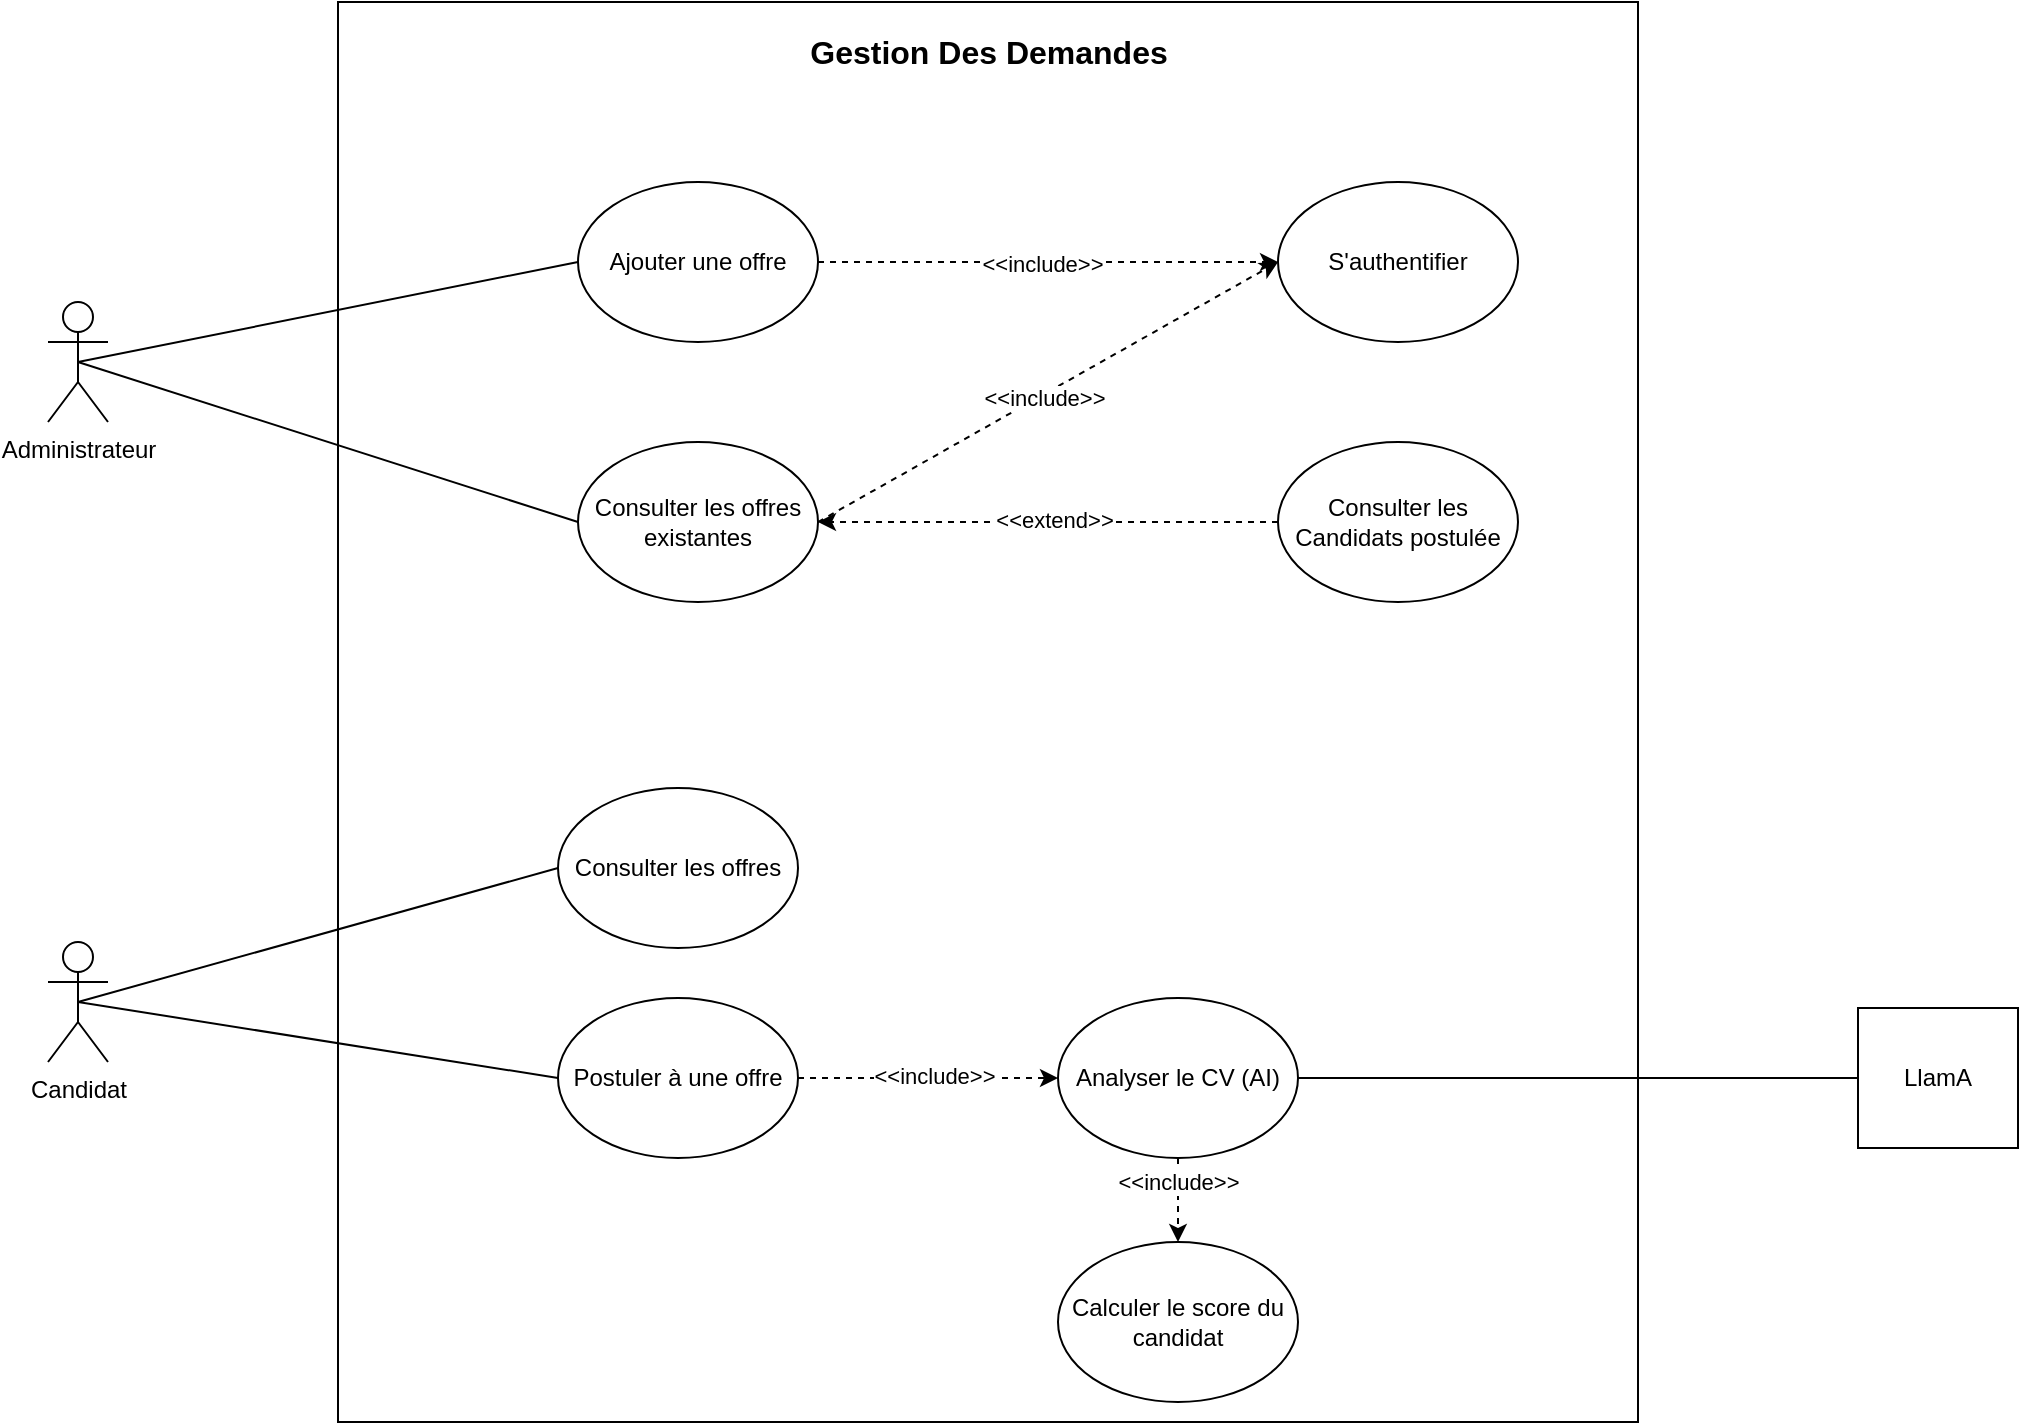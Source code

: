 <mxfile version="27.1.1">
  <diagram name="Page-1" id="1hk51o4JfsE4ce02fBWJ">
    <mxGraphModel dx="1426" dy="777" grid="1" gridSize="10" guides="1" tooltips="1" connect="1" arrows="1" fold="1" page="1" pageScale="1" pageWidth="827" pageHeight="1169" math="0" shadow="0">
      <root>
        <mxCell id="0" />
        <mxCell id="1" parent="0" />
        <mxCell id="I4vJo0qSFJRFY2jhur6u-64" value="" style="rounded=0;whiteSpace=wrap;html=1;" parent="1" vertex="1">
          <mxGeometry x="490" y="110" width="650" height="710" as="geometry" />
        </mxCell>
        <mxCell id="I4vJo0qSFJRFY2jhur6u-65" value="Gestion Des Demandes" style="text;html=1;align=center;verticalAlign=middle;resizable=0;points=[];autosize=1;strokeColor=none;fillColor=none;fontStyle=1;fontSize=16;" parent="1" vertex="1">
          <mxGeometry x="720" y="120" width="190" height="30" as="geometry" />
        </mxCell>
        <mxCell id="I4vJo0qSFJRFY2jhur6u-66" value="Administrateur" style="shape=umlActor;verticalLabelPosition=bottom;verticalAlign=top;html=1;outlineConnect=0;" parent="1" vertex="1">
          <mxGeometry x="345" y="260" width="30" height="60" as="geometry" />
        </mxCell>
        <mxCell id="I4vJo0qSFJRFY2jhur6u-67" value="Candidat" style="shape=umlActor;verticalLabelPosition=bottom;verticalAlign=top;html=1;outlineConnect=0;" parent="1" vertex="1">
          <mxGeometry x="345" y="580" width="30" height="60" as="geometry" />
        </mxCell>
        <mxCell id="I4vJo0qSFJRFY2jhur6u-68" value="Ajouter une offre" style="ellipse;whiteSpace=wrap;html=1;" parent="1" vertex="1">
          <mxGeometry x="610" y="200" width="120" height="80" as="geometry" />
        </mxCell>
        <mxCell id="I4vJo0qSFJRFY2jhur6u-69" value="Consulter les offres existantes" style="ellipse;whiteSpace=wrap;html=1;" parent="1" vertex="1">
          <mxGeometry x="610" y="330" width="120" height="80" as="geometry" />
        </mxCell>
        <mxCell id="I4vJo0qSFJRFY2jhur6u-70" value="Consulter les offres" style="ellipse;whiteSpace=wrap;html=1;" parent="1" vertex="1">
          <mxGeometry x="600" y="503" width="120" height="80" as="geometry" />
        </mxCell>
        <mxCell id="I4vJo0qSFJRFY2jhur6u-71" value="Postuler à une offre" style="ellipse;whiteSpace=wrap;html=1;" parent="1" vertex="1">
          <mxGeometry x="600" y="608" width="120" height="80" as="geometry" />
        </mxCell>
        <mxCell id="I4vJo0qSFJRFY2jhur6u-72" value="S&#39;authentifier" style="ellipse;whiteSpace=wrap;html=1;" parent="1" vertex="1">
          <mxGeometry x="960" y="200" width="120" height="80" as="geometry" />
        </mxCell>
        <mxCell id="I4vJo0qSFJRFY2jhur6u-73" value="" style="endArrow=classic;dashed=1;html=1;rounded=0;exitX=1;exitY=0.5;exitDx=0;exitDy=0;endFill=1;entryX=0;entryY=0.5;entryDx=0;entryDy=0;" parent="1" source="I4vJo0qSFJRFY2jhur6u-68" target="I4vJo0qSFJRFY2jhur6u-72" edge="1">
          <mxGeometry width="50" height="50" relative="1" as="geometry">
            <mxPoint x="300" y="70" as="sourcePoint" />
            <mxPoint x="978" y="268" as="targetPoint" />
          </mxGeometry>
        </mxCell>
        <mxCell id="I4vJo0qSFJRFY2jhur6u-74" value="&amp;lt;&amp;lt;include&amp;gt;&amp;gt;" style="edgeLabel;html=1;align=center;verticalAlign=middle;resizable=0;points=[];" parent="I4vJo0qSFJRFY2jhur6u-73" vertex="1" connectable="0">
          <mxGeometry x="-0.027" y="-1" relative="1" as="geometry">
            <mxPoint as="offset" />
          </mxGeometry>
        </mxCell>
        <mxCell id="I4vJo0qSFJRFY2jhur6u-75" value="" style="endArrow=classic;dashed=1;html=1;rounded=0;exitX=1;exitY=0.5;exitDx=0;exitDy=0;endFill=1;entryX=0;entryY=0.5;entryDx=0;entryDy=0;" parent="1" source="I4vJo0qSFJRFY2jhur6u-69" target="I4vJo0qSFJRFY2jhur6u-72" edge="1">
          <mxGeometry width="50" height="50" relative="1" as="geometry">
            <mxPoint x="790" y="274" as="sourcePoint" />
            <mxPoint x="1020" y="274" as="targetPoint" />
          </mxGeometry>
        </mxCell>
        <mxCell id="I4vJo0qSFJRFY2jhur6u-76" value="&amp;lt;&amp;lt;include&amp;gt;&amp;gt;" style="edgeLabel;html=1;align=center;verticalAlign=middle;resizable=0;points=[];" parent="I4vJo0qSFJRFY2jhur6u-75" vertex="1" connectable="0">
          <mxGeometry x="-0.027" y="-1" relative="1" as="geometry">
            <mxPoint as="offset" />
          </mxGeometry>
        </mxCell>
        <mxCell id="I4vJo0qSFJRFY2jhur6u-77" value="Consulter les Candidats postulée" style="ellipse;whiteSpace=wrap;html=1;" parent="1" vertex="1">
          <mxGeometry x="960" y="330" width="120" height="80" as="geometry" />
        </mxCell>
        <mxCell id="I4vJo0qSFJRFY2jhur6u-78" value="" style="endArrow=classic;dashed=1;html=1;rounded=0;exitX=0;exitY=0.5;exitDx=0;exitDy=0;endFill=1;entryX=1;entryY=0.5;entryDx=0;entryDy=0;" parent="1" source="I4vJo0qSFJRFY2jhur6u-77" target="I4vJo0qSFJRFY2jhur6u-69" edge="1">
          <mxGeometry width="50" height="50" relative="1" as="geometry">
            <mxPoint x="946" y="395" as="sourcePoint" />
            <mxPoint x="714" y="350" as="targetPoint" />
          </mxGeometry>
        </mxCell>
        <mxCell id="I4vJo0qSFJRFY2jhur6u-79" value="&amp;lt;&amp;lt;extend&amp;gt;&amp;gt;" style="edgeLabel;html=1;align=center;verticalAlign=middle;resizable=0;points=[];" parent="I4vJo0qSFJRFY2jhur6u-78" vertex="1" connectable="0">
          <mxGeometry x="-0.027" y="-1" relative="1" as="geometry">
            <mxPoint as="offset" />
          </mxGeometry>
        </mxCell>
        <mxCell id="I4vJo0qSFJRFY2jhur6u-80" value="" style="endArrow=none;html=1;rounded=0;exitX=0.5;exitY=0.5;exitDx=0;exitDy=0;exitPerimeter=0;entryX=0;entryY=0.5;entryDx=0;entryDy=0;" parent="1" source="I4vJo0qSFJRFY2jhur6u-66" target="I4vJo0qSFJRFY2jhur6u-68" edge="1">
          <mxGeometry width="50" height="50" relative="1" as="geometry">
            <mxPoint x="400" y="300" as="sourcePoint" />
            <mxPoint x="450" y="250" as="targetPoint" />
          </mxGeometry>
        </mxCell>
        <mxCell id="I4vJo0qSFJRFY2jhur6u-81" value="" style="endArrow=none;html=1;rounded=0;exitX=0.5;exitY=0.5;exitDx=0;exitDy=0;exitPerimeter=0;entryX=0;entryY=0.5;entryDx=0;entryDy=0;" parent="1" source="I4vJo0qSFJRFY2jhur6u-66" target="I4vJo0qSFJRFY2jhur6u-69" edge="1">
          <mxGeometry width="50" height="50" relative="1" as="geometry">
            <mxPoint x="620" y="430" as="sourcePoint" />
            <mxPoint x="870" y="380" as="targetPoint" />
          </mxGeometry>
        </mxCell>
        <mxCell id="I4vJo0qSFJRFY2jhur6u-82" value="" style="endArrow=none;html=1;rounded=0;exitX=0.5;exitY=0.5;exitDx=0;exitDy=0;exitPerimeter=0;entryX=0;entryY=0.5;entryDx=0;entryDy=0;" parent="1" source="I4vJo0qSFJRFY2jhur6u-67" target="I4vJo0qSFJRFY2jhur6u-70" edge="1">
          <mxGeometry width="50" height="50" relative="1" as="geometry">
            <mxPoint x="340" y="440" as="sourcePoint" />
            <mxPoint x="590" y="520" as="targetPoint" />
          </mxGeometry>
        </mxCell>
        <mxCell id="I4vJo0qSFJRFY2jhur6u-83" value="" style="endArrow=none;html=1;rounded=0;exitX=0.5;exitY=0.5;exitDx=0;exitDy=0;exitPerimeter=0;entryX=0;entryY=0.5;entryDx=0;entryDy=0;" parent="1" source="I4vJo0qSFJRFY2jhur6u-67" target="I4vJo0qSFJRFY2jhur6u-71" edge="1">
          <mxGeometry width="50" height="50" relative="1" as="geometry">
            <mxPoint x="370" y="677" as="sourcePoint" />
            <mxPoint x="610" y="610" as="targetPoint" />
          </mxGeometry>
        </mxCell>
        <mxCell id="I4vJo0qSFJRFY2jhur6u-84" value="Analyser le CV (AI)" style="ellipse;whiteSpace=wrap;html=1;" parent="1" vertex="1">
          <mxGeometry x="850" y="608" width="120" height="80" as="geometry" />
        </mxCell>
        <mxCell id="I4vJo0qSFJRFY2jhur6u-85" value="Calculer le score du candidat" style="ellipse;whiteSpace=wrap;html=1;" parent="1" vertex="1">
          <mxGeometry x="850" y="730" width="120" height="80" as="geometry" />
        </mxCell>
        <mxCell id="I4vJo0qSFJRFY2jhur6u-86" value="" style="endArrow=classic;dashed=1;html=1;rounded=0;exitX=1;exitY=0.5;exitDx=0;exitDy=0;entryX=0;entryY=0.5;entryDx=0;entryDy=0;endFill=1;" parent="1" source="I4vJo0qSFJRFY2jhur6u-71" target="I4vJo0qSFJRFY2jhur6u-84" edge="1">
          <mxGeometry width="50" height="50" relative="1" as="geometry">
            <mxPoint x="770" y="760" as="sourcePoint" />
            <mxPoint x="820" y="710" as="targetPoint" />
          </mxGeometry>
        </mxCell>
        <mxCell id="I4vJo0qSFJRFY2jhur6u-91" value="&amp;lt;&amp;lt;include&amp;gt;&amp;gt;" style="edgeLabel;html=1;align=center;verticalAlign=middle;resizable=0;points=[];" parent="I4vJo0qSFJRFY2jhur6u-86" vertex="1" connectable="0">
          <mxGeometry x="0.046" y="1" relative="1" as="geometry">
            <mxPoint as="offset" />
          </mxGeometry>
        </mxCell>
        <mxCell id="I4vJo0qSFJRFY2jhur6u-87" value="" style="endArrow=classic;dashed=1;html=1;rounded=0;entryX=0.5;entryY=0;entryDx=0;entryDy=0;exitX=0.5;exitY=1;exitDx=0;exitDy=0;endFill=1;" parent="1" source="I4vJo0qSFJRFY2jhur6u-84" target="I4vJo0qSFJRFY2jhur6u-85" edge="1">
          <mxGeometry width="50" height="50" relative="1" as="geometry">
            <mxPoint x="770" y="760" as="sourcePoint" />
            <mxPoint x="820" y="710" as="targetPoint" />
          </mxGeometry>
        </mxCell>
        <mxCell id="I4vJo0qSFJRFY2jhur6u-93" value="&amp;lt;&amp;lt;include&amp;gt;&amp;gt;" style="edgeLabel;html=1;align=center;verticalAlign=middle;resizable=0;points=[];" parent="I4vJo0qSFJRFY2jhur6u-87" vertex="1" connectable="0">
          <mxGeometry x="-0.429" relative="1" as="geometry">
            <mxPoint as="offset" />
          </mxGeometry>
        </mxCell>
        <mxCell id="I4vJo0qSFJRFY2jhur6u-94" value="LlamA" style="rounded=0;whiteSpace=wrap;html=1;" parent="1" vertex="1">
          <mxGeometry x="1250" y="613" width="80" height="70" as="geometry" />
        </mxCell>
        <mxCell id="I4vJo0qSFJRFY2jhur6u-95" value="" style="endArrow=none;html=1;rounded=0;entryX=1;entryY=0.5;entryDx=0;entryDy=0;exitX=0;exitY=0.5;exitDx=0;exitDy=0;" parent="1" source="I4vJo0qSFJRFY2jhur6u-94" target="I4vJo0qSFJRFY2jhur6u-84" edge="1">
          <mxGeometry width="50" height="50" relative="1" as="geometry">
            <mxPoint x="1280" y="670" as="sourcePoint" />
            <mxPoint x="1410" y="650" as="targetPoint" />
          </mxGeometry>
        </mxCell>
      </root>
    </mxGraphModel>
  </diagram>
</mxfile>
